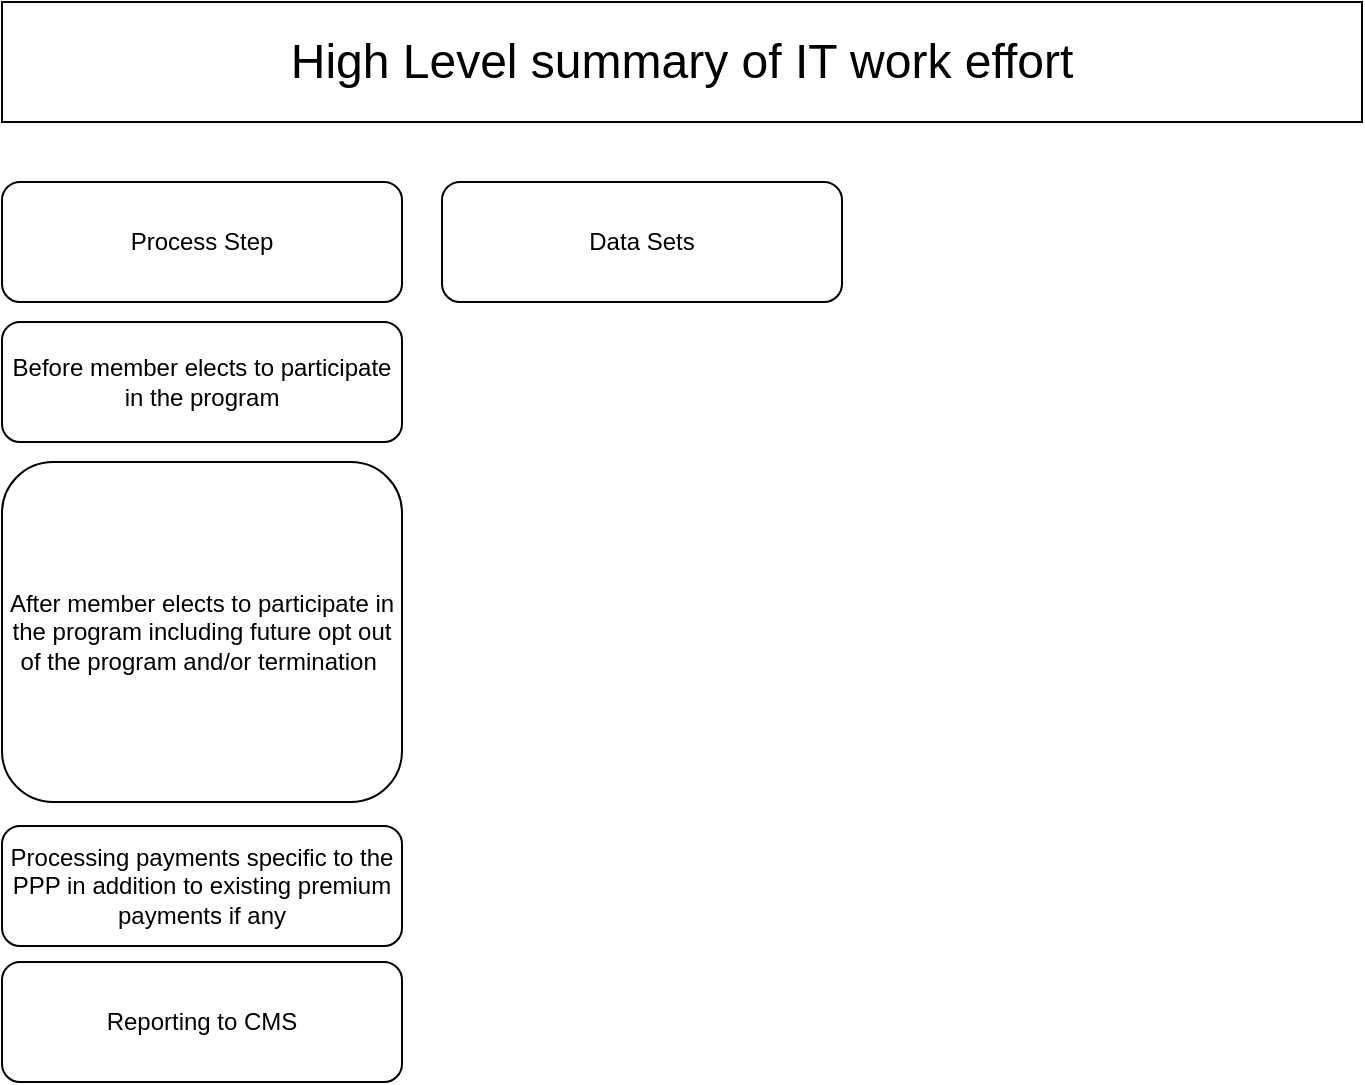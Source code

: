 <mxfile version="26.0.15">
  <diagram name="Page-1" id="_nDV24wAXLFLyXAoJBCz">
    <mxGraphModel dx="1426" dy="781" grid="1" gridSize="10" guides="1" tooltips="1" connect="1" arrows="1" fold="1" page="1" pageScale="1" pageWidth="850" pageHeight="1100" math="0" shadow="0">
      <root>
        <mxCell id="0" />
        <mxCell id="1" parent="0" />
        <mxCell id="6tzpD3UTo3038pvK3o-k-1" value="&lt;font style=&quot;font-size: 24px;&quot;&gt;High Level summary of IT work effort&lt;/font&gt;" style="rounded=0;whiteSpace=wrap;html=1;" vertex="1" parent="1">
          <mxGeometry x="80" y="120" width="680" height="60" as="geometry" />
        </mxCell>
        <mxCell id="6tzpD3UTo3038pvK3o-k-2" value="Process Step" style="rounded=1;whiteSpace=wrap;html=1;" vertex="1" parent="1">
          <mxGeometry x="80" y="210" width="200" height="60" as="geometry" />
        </mxCell>
        <mxCell id="6tzpD3UTo3038pvK3o-k-3" value="Data Sets" style="rounded=1;whiteSpace=wrap;html=1;" vertex="1" parent="1">
          <mxGeometry x="300" y="210" width="200" height="60" as="geometry" />
        </mxCell>
        <mxCell id="6tzpD3UTo3038pvK3o-k-4" value="Before member elects to participate in the program" style="rounded=1;whiteSpace=wrap;html=1;" vertex="1" parent="1">
          <mxGeometry x="80" y="280" width="200" height="60" as="geometry" />
        </mxCell>
        <mxCell id="6tzpD3UTo3038pvK3o-k-5" value="After member elects to participate in the program including future opt out of the program and/or termination&amp;nbsp;" style="rounded=1;whiteSpace=wrap;html=1;" vertex="1" parent="1">
          <mxGeometry x="80" y="350" width="200" height="170" as="geometry" />
        </mxCell>
        <mxCell id="6tzpD3UTo3038pvK3o-k-6" value="Processing payments specific to the PPP in addition to existing premium payments if any" style="rounded=1;whiteSpace=wrap;html=1;" vertex="1" parent="1">
          <mxGeometry x="80" y="532" width="200" height="60" as="geometry" />
        </mxCell>
        <mxCell id="6tzpD3UTo3038pvK3o-k-7" value="Reporting to CMS" style="rounded=1;whiteSpace=wrap;html=1;" vertex="1" parent="1">
          <mxGeometry x="80" y="600" width="200" height="60" as="geometry" />
        </mxCell>
      </root>
    </mxGraphModel>
  </diagram>
</mxfile>
